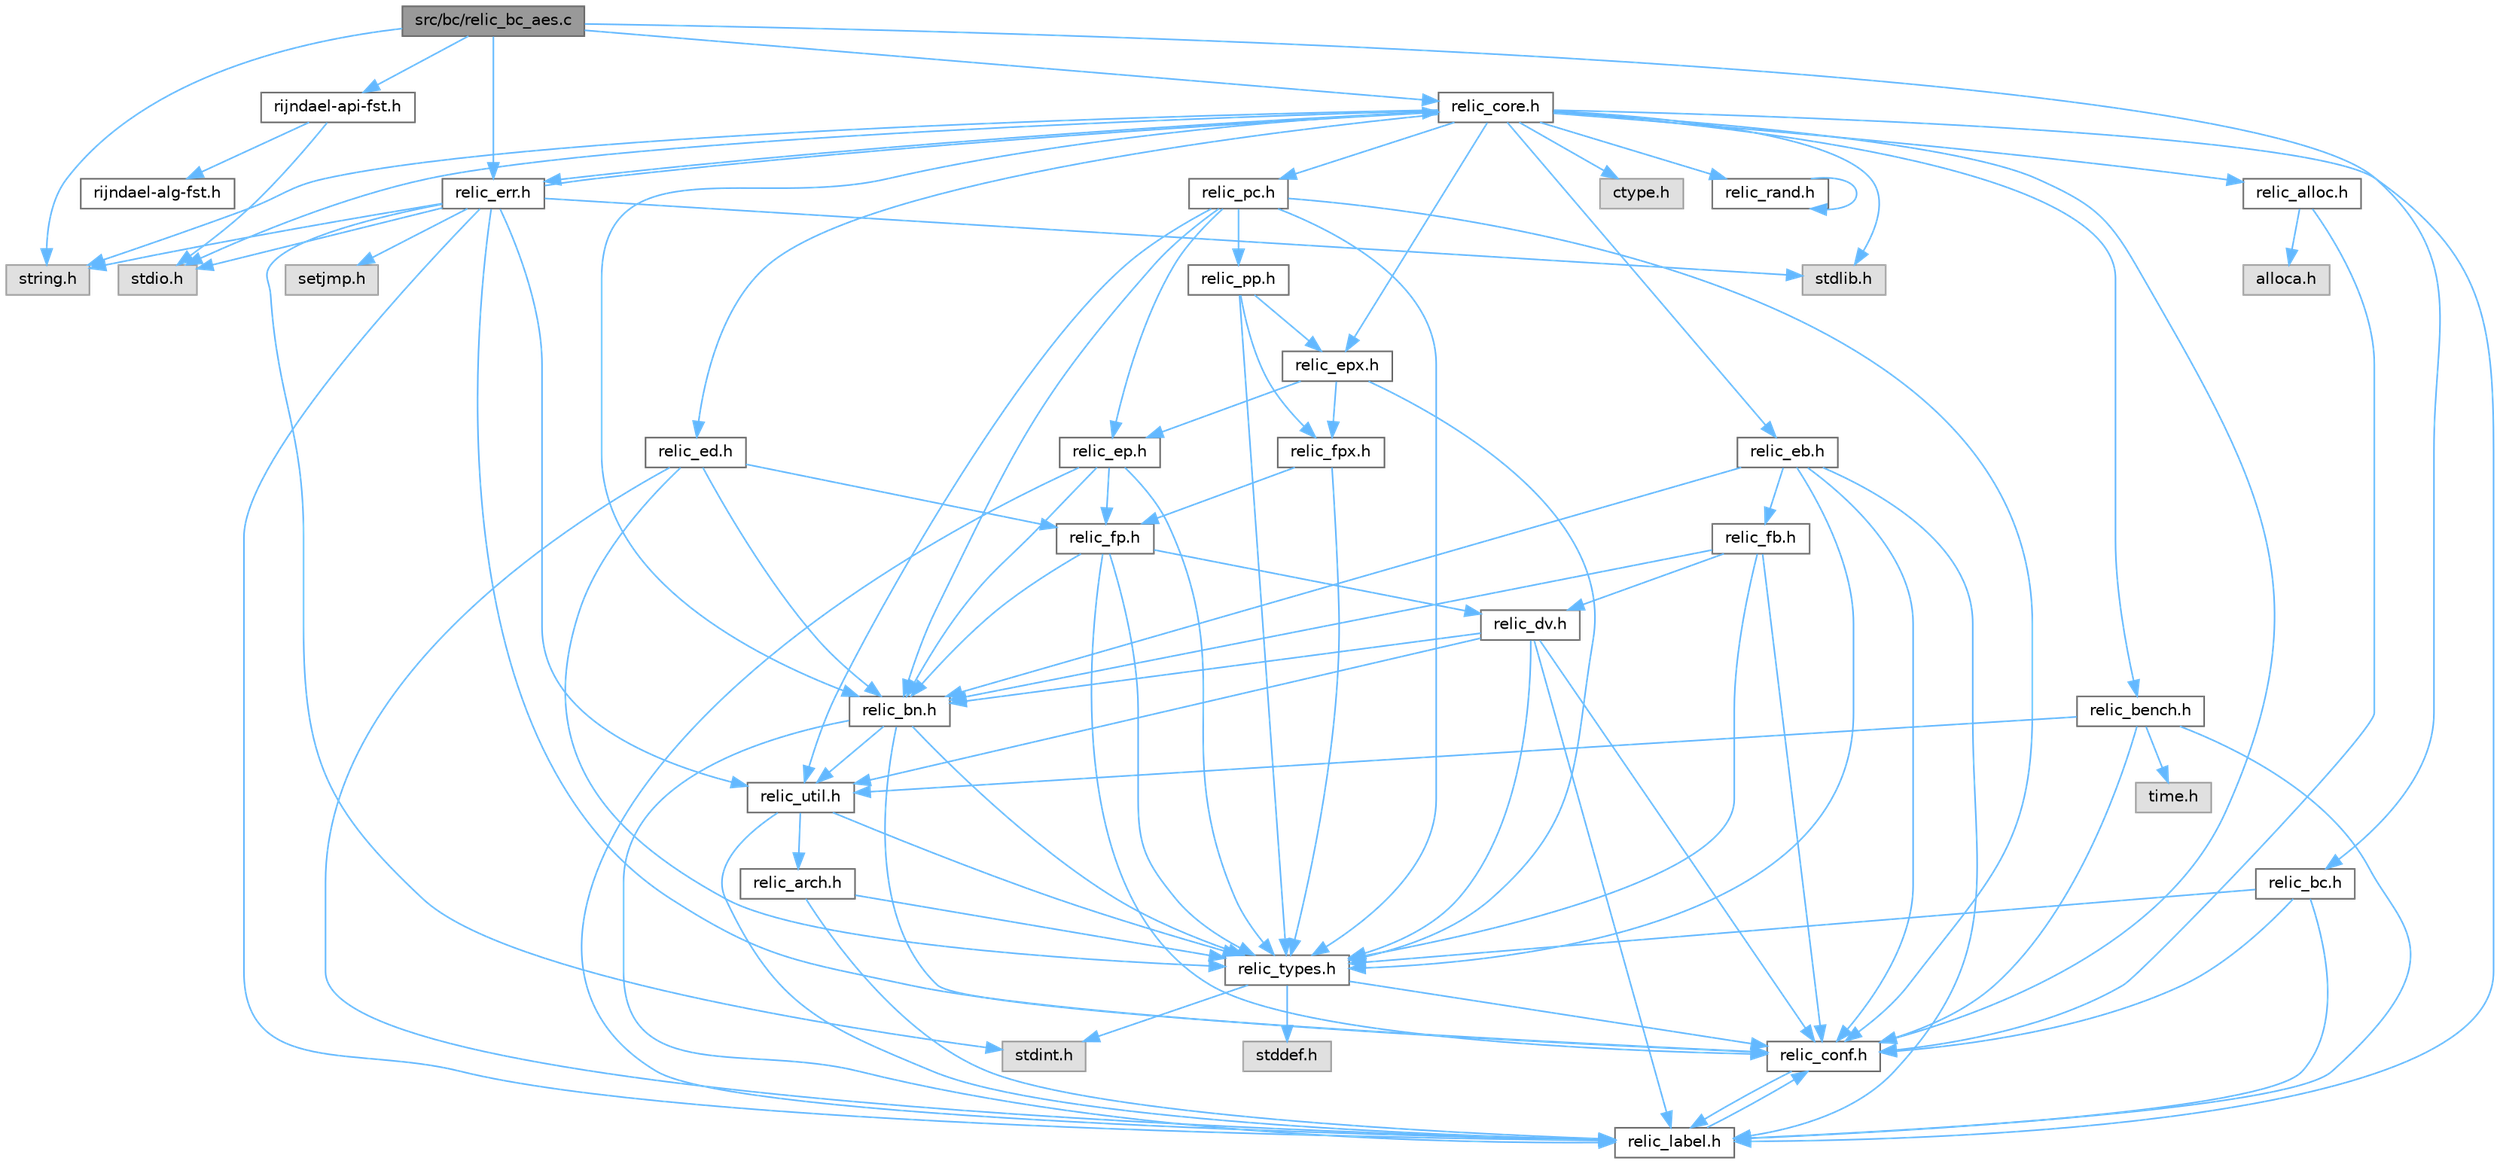 digraph "src/bc/relic_bc_aes.c"
{
 // LATEX_PDF_SIZE
  bgcolor="transparent";
  edge [fontname=Helvetica,fontsize=10,labelfontname=Helvetica,labelfontsize=10];
  node [fontname=Helvetica,fontsize=10,shape=box,height=0.2,width=0.4];
  Node1 [id="Node000001",label="src/bc/relic_bc_aes.c",height=0.2,width=0.4,color="gray40", fillcolor="grey60", style="filled", fontcolor="black",tooltip=" "];
  Node1 -> Node2 [id="edge1_Node000001_Node000002",color="steelblue1",style="solid",tooltip=" "];
  Node2 [id="Node000002",label="string.h",height=0.2,width=0.4,color="grey60", fillcolor="#E0E0E0", style="filled",tooltip=" "];
  Node1 -> Node3 [id="edge2_Node000001_Node000003",color="steelblue1",style="solid",tooltip=" "];
  Node3 [id="Node000003",label="relic_core.h",height=0.2,width=0.4,color="grey40", fillcolor="white", style="filled",URL="$db/d67/relic__core_8h.html",tooltip=" "];
  Node3 -> Node4 [id="edge3_Node000003_Node000004",color="steelblue1",style="solid",tooltip=" "];
  Node4 [id="Node000004",label="stdlib.h",height=0.2,width=0.4,color="grey60", fillcolor="#E0E0E0", style="filled",tooltip=" "];
  Node3 -> Node5 [id="edge4_Node000003_Node000005",color="steelblue1",style="solid",tooltip=" "];
  Node5 [id="Node000005",label="stdio.h",height=0.2,width=0.4,color="grey60", fillcolor="#E0E0E0", style="filled",tooltip=" "];
  Node3 -> Node2 [id="edge5_Node000003_Node000002",color="steelblue1",style="solid",tooltip=" "];
  Node3 -> Node6 [id="edge6_Node000003_Node000006",color="steelblue1",style="solid",tooltip=" "];
  Node6 [id="Node000006",label="ctype.h",height=0.2,width=0.4,color="grey60", fillcolor="#E0E0E0", style="filled",tooltip=" "];
  Node3 -> Node7 [id="edge7_Node000003_Node000007",color="steelblue1",style="solid",tooltip=" "];
  Node7 [id="Node000007",label="relic_err.h",height=0.2,width=0.4,color="grey40", fillcolor="white", style="filled",URL="$d0/d09/relic__err_8h.html",tooltip=" "];
  Node7 -> Node8 [id="edge8_Node000007_Node000008",color="steelblue1",style="solid",tooltip=" "];
  Node8 [id="Node000008",label="stdint.h",height=0.2,width=0.4,color="grey60", fillcolor="#E0E0E0", style="filled",tooltip=" "];
  Node7 -> Node4 [id="edge9_Node000007_Node000004",color="steelblue1",style="solid",tooltip=" "];
  Node7 -> Node5 [id="edge10_Node000007_Node000005",color="steelblue1",style="solid",tooltip=" "];
  Node7 -> Node2 [id="edge11_Node000007_Node000002",color="steelblue1",style="solid",tooltip=" "];
  Node7 -> Node3 [id="edge12_Node000007_Node000003",color="steelblue1",style="solid",tooltip=" "];
  Node7 -> Node9 [id="edge13_Node000007_Node000009",color="steelblue1",style="solid",tooltip=" "];
  Node9 [id="Node000009",label="relic_conf.h",height=0.2,width=0.4,color="grey40", fillcolor="white", style="filled",URL="$d1/da4/relic__conf_8h.html",tooltip=" "];
  Node9 -> Node10 [id="edge14_Node000009_Node000010",color="steelblue1",style="solid",tooltip=" "];
  Node10 [id="Node000010",label="relic_label.h",height=0.2,width=0.4,color="grey40", fillcolor="white", style="filled",URL="$df/d60/relic__label_8h.html",tooltip=" "];
  Node10 -> Node9 [id="edge15_Node000010_Node000009",color="steelblue1",style="solid",tooltip=" "];
  Node7 -> Node11 [id="edge16_Node000007_Node000011",color="steelblue1",style="solid",tooltip=" "];
  Node11 [id="Node000011",label="relic_util.h",height=0.2,width=0.4,color="grey40", fillcolor="white", style="filled",URL="$d1/d8d/relic__util_8h.html",tooltip=" "];
  Node11 -> Node12 [id="edge17_Node000011_Node000012",color="steelblue1",style="solid",tooltip=" "];
  Node12 [id="Node000012",label="relic_arch.h",height=0.2,width=0.4,color="grey40", fillcolor="white", style="filled",URL="$d7/d48/relic__arch_8h.html",tooltip=" "];
  Node12 -> Node13 [id="edge18_Node000012_Node000013",color="steelblue1",style="solid",tooltip=" "];
  Node13 [id="Node000013",label="relic_types.h",height=0.2,width=0.4,color="grey40", fillcolor="white", style="filled",URL="$d4/dd7/relic__types_8h.html",tooltip=" "];
  Node13 -> Node14 [id="edge19_Node000013_Node000014",color="steelblue1",style="solid",tooltip=" "];
  Node14 [id="Node000014",label="stddef.h",height=0.2,width=0.4,color="grey60", fillcolor="#E0E0E0", style="filled",tooltip=" "];
  Node13 -> Node8 [id="edge20_Node000013_Node000008",color="steelblue1",style="solid",tooltip=" "];
  Node13 -> Node9 [id="edge21_Node000013_Node000009",color="steelblue1",style="solid",tooltip=" "];
  Node12 -> Node10 [id="edge22_Node000012_Node000010",color="steelblue1",style="solid",tooltip=" "];
  Node11 -> Node13 [id="edge23_Node000011_Node000013",color="steelblue1",style="solid",tooltip=" "];
  Node11 -> Node10 [id="edge24_Node000011_Node000010",color="steelblue1",style="solid",tooltip=" "];
  Node7 -> Node10 [id="edge25_Node000007_Node000010",color="steelblue1",style="solid",tooltip=" "];
  Node7 -> Node15 [id="edge26_Node000007_Node000015",color="steelblue1",style="solid",tooltip=" "];
  Node15 [id="Node000015",label="setjmp.h",height=0.2,width=0.4,color="grey60", fillcolor="#E0E0E0", style="filled",tooltip=" "];
  Node3 -> Node16 [id="edge27_Node000003_Node000016",color="steelblue1",style="solid",tooltip=" "];
  Node16 [id="Node000016",label="relic_bn.h",height=0.2,width=0.4,color="grey40", fillcolor="white", style="filled",URL="$d2/df6/relic__bn_8h.html",tooltip=" "];
  Node16 -> Node9 [id="edge28_Node000016_Node000009",color="steelblue1",style="solid",tooltip=" "];
  Node16 -> Node11 [id="edge29_Node000016_Node000011",color="steelblue1",style="solid",tooltip=" "];
  Node16 -> Node13 [id="edge30_Node000016_Node000013",color="steelblue1",style="solid",tooltip=" "];
  Node16 -> Node10 [id="edge31_Node000016_Node000010",color="steelblue1",style="solid",tooltip=" "];
  Node3 -> Node17 [id="edge32_Node000003_Node000017",color="steelblue1",style="solid",tooltip=" "];
  Node17 [id="Node000017",label="relic_eb.h",height=0.2,width=0.4,color="grey40", fillcolor="white", style="filled",URL="$d0/d24/relic__eb_8h.html",tooltip=" "];
  Node17 -> Node18 [id="edge33_Node000017_Node000018",color="steelblue1",style="solid",tooltip=" "];
  Node18 [id="Node000018",label="relic_fb.h",height=0.2,width=0.4,color="grey40", fillcolor="white", style="filled",URL="$dc/de1/relic__fb_8h.html",tooltip=" "];
  Node18 -> Node16 [id="edge34_Node000018_Node000016",color="steelblue1",style="solid",tooltip=" "];
  Node18 -> Node19 [id="edge35_Node000018_Node000019",color="steelblue1",style="solid",tooltip=" "];
  Node19 [id="Node000019",label="relic_dv.h",height=0.2,width=0.4,color="grey40", fillcolor="white", style="filled",URL="$d3/d30/relic__dv_8h.html",tooltip=" "];
  Node19 -> Node16 [id="edge36_Node000019_Node000016",color="steelblue1",style="solid",tooltip=" "];
  Node19 -> Node9 [id="edge37_Node000019_Node000009",color="steelblue1",style="solid",tooltip=" "];
  Node19 -> Node13 [id="edge38_Node000019_Node000013",color="steelblue1",style="solid",tooltip=" "];
  Node19 -> Node11 [id="edge39_Node000019_Node000011",color="steelblue1",style="solid",tooltip=" "];
  Node19 -> Node10 [id="edge40_Node000019_Node000010",color="steelblue1",style="solid",tooltip=" "];
  Node18 -> Node9 [id="edge41_Node000018_Node000009",color="steelblue1",style="solid",tooltip=" "];
  Node18 -> Node13 [id="edge42_Node000018_Node000013",color="steelblue1",style="solid",tooltip=" "];
  Node17 -> Node16 [id="edge43_Node000017_Node000016",color="steelblue1",style="solid",tooltip=" "];
  Node17 -> Node9 [id="edge44_Node000017_Node000009",color="steelblue1",style="solid",tooltip=" "];
  Node17 -> Node13 [id="edge45_Node000017_Node000013",color="steelblue1",style="solid",tooltip=" "];
  Node17 -> Node10 [id="edge46_Node000017_Node000010",color="steelblue1",style="solid",tooltip=" "];
  Node3 -> Node20 [id="edge47_Node000003_Node000020",color="steelblue1",style="solid",tooltip=" "];
  Node20 [id="Node000020",label="relic_epx.h",height=0.2,width=0.4,color="grey40", fillcolor="white", style="filled",URL="$d9/d7d/relic__epx_8h.html",tooltip=" "];
  Node20 -> Node21 [id="edge48_Node000020_Node000021",color="steelblue1",style="solid",tooltip=" "];
  Node21 [id="Node000021",label="relic_fpx.h",height=0.2,width=0.4,color="grey40", fillcolor="white", style="filled",URL="$d9/d17/relic__fpx_8h.html",tooltip=" "];
  Node21 -> Node22 [id="edge49_Node000021_Node000022",color="steelblue1",style="solid",tooltip=" "];
  Node22 [id="Node000022",label="relic_fp.h",height=0.2,width=0.4,color="grey40", fillcolor="white", style="filled",URL="$d5/dfa/relic__fp_8h.html",tooltip=" "];
  Node22 -> Node19 [id="edge50_Node000022_Node000019",color="steelblue1",style="solid",tooltip=" "];
  Node22 -> Node16 [id="edge51_Node000022_Node000016",color="steelblue1",style="solid",tooltip=" "];
  Node22 -> Node9 [id="edge52_Node000022_Node000009",color="steelblue1",style="solid",tooltip=" "];
  Node22 -> Node13 [id="edge53_Node000022_Node000013",color="steelblue1",style="solid",tooltip=" "];
  Node21 -> Node13 [id="edge54_Node000021_Node000013",color="steelblue1",style="solid",tooltip=" "];
  Node20 -> Node23 [id="edge55_Node000020_Node000023",color="steelblue1",style="solid",tooltip=" "];
  Node23 [id="Node000023",label="relic_ep.h",height=0.2,width=0.4,color="grey40", fillcolor="white", style="filled",URL="$d3/df7/relic__ep_8h.html",tooltip=" "];
  Node23 -> Node22 [id="edge56_Node000023_Node000022",color="steelblue1",style="solid",tooltip=" "];
  Node23 -> Node16 [id="edge57_Node000023_Node000016",color="steelblue1",style="solid",tooltip=" "];
  Node23 -> Node13 [id="edge58_Node000023_Node000013",color="steelblue1",style="solid",tooltip=" "];
  Node23 -> Node10 [id="edge59_Node000023_Node000010",color="steelblue1",style="solid",tooltip=" "];
  Node20 -> Node13 [id="edge60_Node000020_Node000013",color="steelblue1",style="solid",tooltip=" "];
  Node3 -> Node24 [id="edge61_Node000003_Node000024",color="steelblue1",style="solid",tooltip=" "];
  Node24 [id="Node000024",label="relic_ed.h",height=0.2,width=0.4,color="grey40", fillcolor="white", style="filled",URL="$d6/d6d/relic__ed_8h.html",tooltip=" "];
  Node24 -> Node22 [id="edge62_Node000024_Node000022",color="steelblue1",style="solid",tooltip=" "];
  Node24 -> Node16 [id="edge63_Node000024_Node000016",color="steelblue1",style="solid",tooltip=" "];
  Node24 -> Node13 [id="edge64_Node000024_Node000013",color="steelblue1",style="solid",tooltip=" "];
  Node24 -> Node10 [id="edge65_Node000024_Node000010",color="steelblue1",style="solid",tooltip=" "];
  Node3 -> Node25 [id="edge66_Node000003_Node000025",color="steelblue1",style="solid",tooltip=" "];
  Node25 [id="Node000025",label="relic_pc.h",height=0.2,width=0.4,color="grey40", fillcolor="white", style="filled",URL="$df/d3f/relic__pc_8h.html",tooltip=" "];
  Node25 -> Node23 [id="edge67_Node000025_Node000023",color="steelblue1",style="solid",tooltip=" "];
  Node25 -> Node26 [id="edge68_Node000025_Node000026",color="steelblue1",style="solid",tooltip=" "];
  Node26 [id="Node000026",label="relic_pp.h",height=0.2,width=0.4,color="grey40", fillcolor="white", style="filled",URL="$d1/d95/relic__pp_8h.html",tooltip=" "];
  Node26 -> Node21 [id="edge69_Node000026_Node000021",color="steelblue1",style="solid",tooltip=" "];
  Node26 -> Node20 [id="edge70_Node000026_Node000020",color="steelblue1",style="solid",tooltip=" "];
  Node26 -> Node13 [id="edge71_Node000026_Node000013",color="steelblue1",style="solid",tooltip=" "];
  Node25 -> Node16 [id="edge72_Node000025_Node000016",color="steelblue1",style="solid",tooltip=" "];
  Node25 -> Node11 [id="edge73_Node000025_Node000011",color="steelblue1",style="solid",tooltip=" "];
  Node25 -> Node9 [id="edge74_Node000025_Node000009",color="steelblue1",style="solid",tooltip=" "];
  Node25 -> Node13 [id="edge75_Node000025_Node000013",color="steelblue1",style="solid",tooltip=" "];
  Node3 -> Node9 [id="edge76_Node000003_Node000009",color="steelblue1",style="solid",tooltip=" "];
  Node3 -> Node27 [id="edge77_Node000003_Node000027",color="steelblue1",style="solid",tooltip=" "];
  Node27 [id="Node000027",label="relic_bench.h",height=0.2,width=0.4,color="grey40", fillcolor="white", style="filled",URL="$dd/d4c/relic__bench_8h.html",tooltip=" "];
  Node27 -> Node9 [id="edge78_Node000027_Node000009",color="steelblue1",style="solid",tooltip=" "];
  Node27 -> Node10 [id="edge79_Node000027_Node000010",color="steelblue1",style="solid",tooltip=" "];
  Node27 -> Node11 [id="edge80_Node000027_Node000011",color="steelblue1",style="solid",tooltip=" "];
  Node27 -> Node28 [id="edge81_Node000027_Node000028",color="steelblue1",style="solid",tooltip=" "];
  Node28 [id="Node000028",label="time.h",height=0.2,width=0.4,color="grey60", fillcolor="#E0E0E0", style="filled",tooltip=" "];
  Node3 -> Node29 [id="edge82_Node000003_Node000029",color="steelblue1",style="solid",tooltip=" "];
  Node29 [id="Node000029",label="relic_rand.h",height=0.2,width=0.4,color="grey40", fillcolor="white", style="filled",URL="$d7/d29/relic__rand_8h.html",tooltip=" "];
  Node29 -> Node29 [id="edge83_Node000029_Node000029",color="steelblue1",style="solid",tooltip=" "];
  Node3 -> Node10 [id="edge84_Node000003_Node000010",color="steelblue1",style="solid",tooltip=" "];
  Node3 -> Node30 [id="edge85_Node000003_Node000030",color="steelblue1",style="solid",tooltip=" "];
  Node30 [id="Node000030",label="relic_alloc.h",height=0.2,width=0.4,color="grey40", fillcolor="white", style="filled",URL="$d6/d2b/relic__alloc_8h.html",tooltip=" "];
  Node30 -> Node9 [id="edge86_Node000030_Node000009",color="steelblue1",style="solid",tooltip=" "];
  Node30 -> Node31 [id="edge87_Node000030_Node000031",color="steelblue1",style="solid",tooltip=" "];
  Node31 [id="Node000031",label="alloca.h",height=0.2,width=0.4,color="grey60", fillcolor="#E0E0E0", style="filled",tooltip=" "];
  Node1 -> Node7 [id="edge88_Node000001_Node000007",color="steelblue1",style="solid",tooltip=" "];
  Node1 -> Node32 [id="edge89_Node000001_Node000032",color="steelblue1",style="solid",tooltip=" "];
  Node32 [id="Node000032",label="relic_bc.h",height=0.2,width=0.4,color="grey40", fillcolor="white", style="filled",URL="$d6/db1/relic__bc_8h.html",tooltip=" "];
  Node32 -> Node9 [id="edge90_Node000032_Node000009",color="steelblue1",style="solid",tooltip=" "];
  Node32 -> Node13 [id="edge91_Node000032_Node000013",color="steelblue1",style="solid",tooltip=" "];
  Node32 -> Node10 [id="edge92_Node000032_Node000010",color="steelblue1",style="solid",tooltip=" "];
  Node1 -> Node33 [id="edge93_Node000001_Node000033",color="steelblue1",style="solid",tooltip=" "];
  Node33 [id="Node000033",label="rijndael-api-fst.h",height=0.2,width=0.4,color="grey40", fillcolor="white", style="filled",URL="$de/d94/rijndael-api-fst_8h.html",tooltip=" "];
  Node33 -> Node5 [id="edge94_Node000033_Node000005",color="steelblue1",style="solid",tooltip=" "];
  Node33 -> Node34 [id="edge95_Node000033_Node000034",color="steelblue1",style="solid",tooltip=" "];
  Node34 [id="Node000034",label="rijndael-alg-fst.h",height=0.2,width=0.4,color="grey40", fillcolor="white", style="filled",URL="$da/d6d/rijndael-alg-fst_8h.html",tooltip=" "];
}

